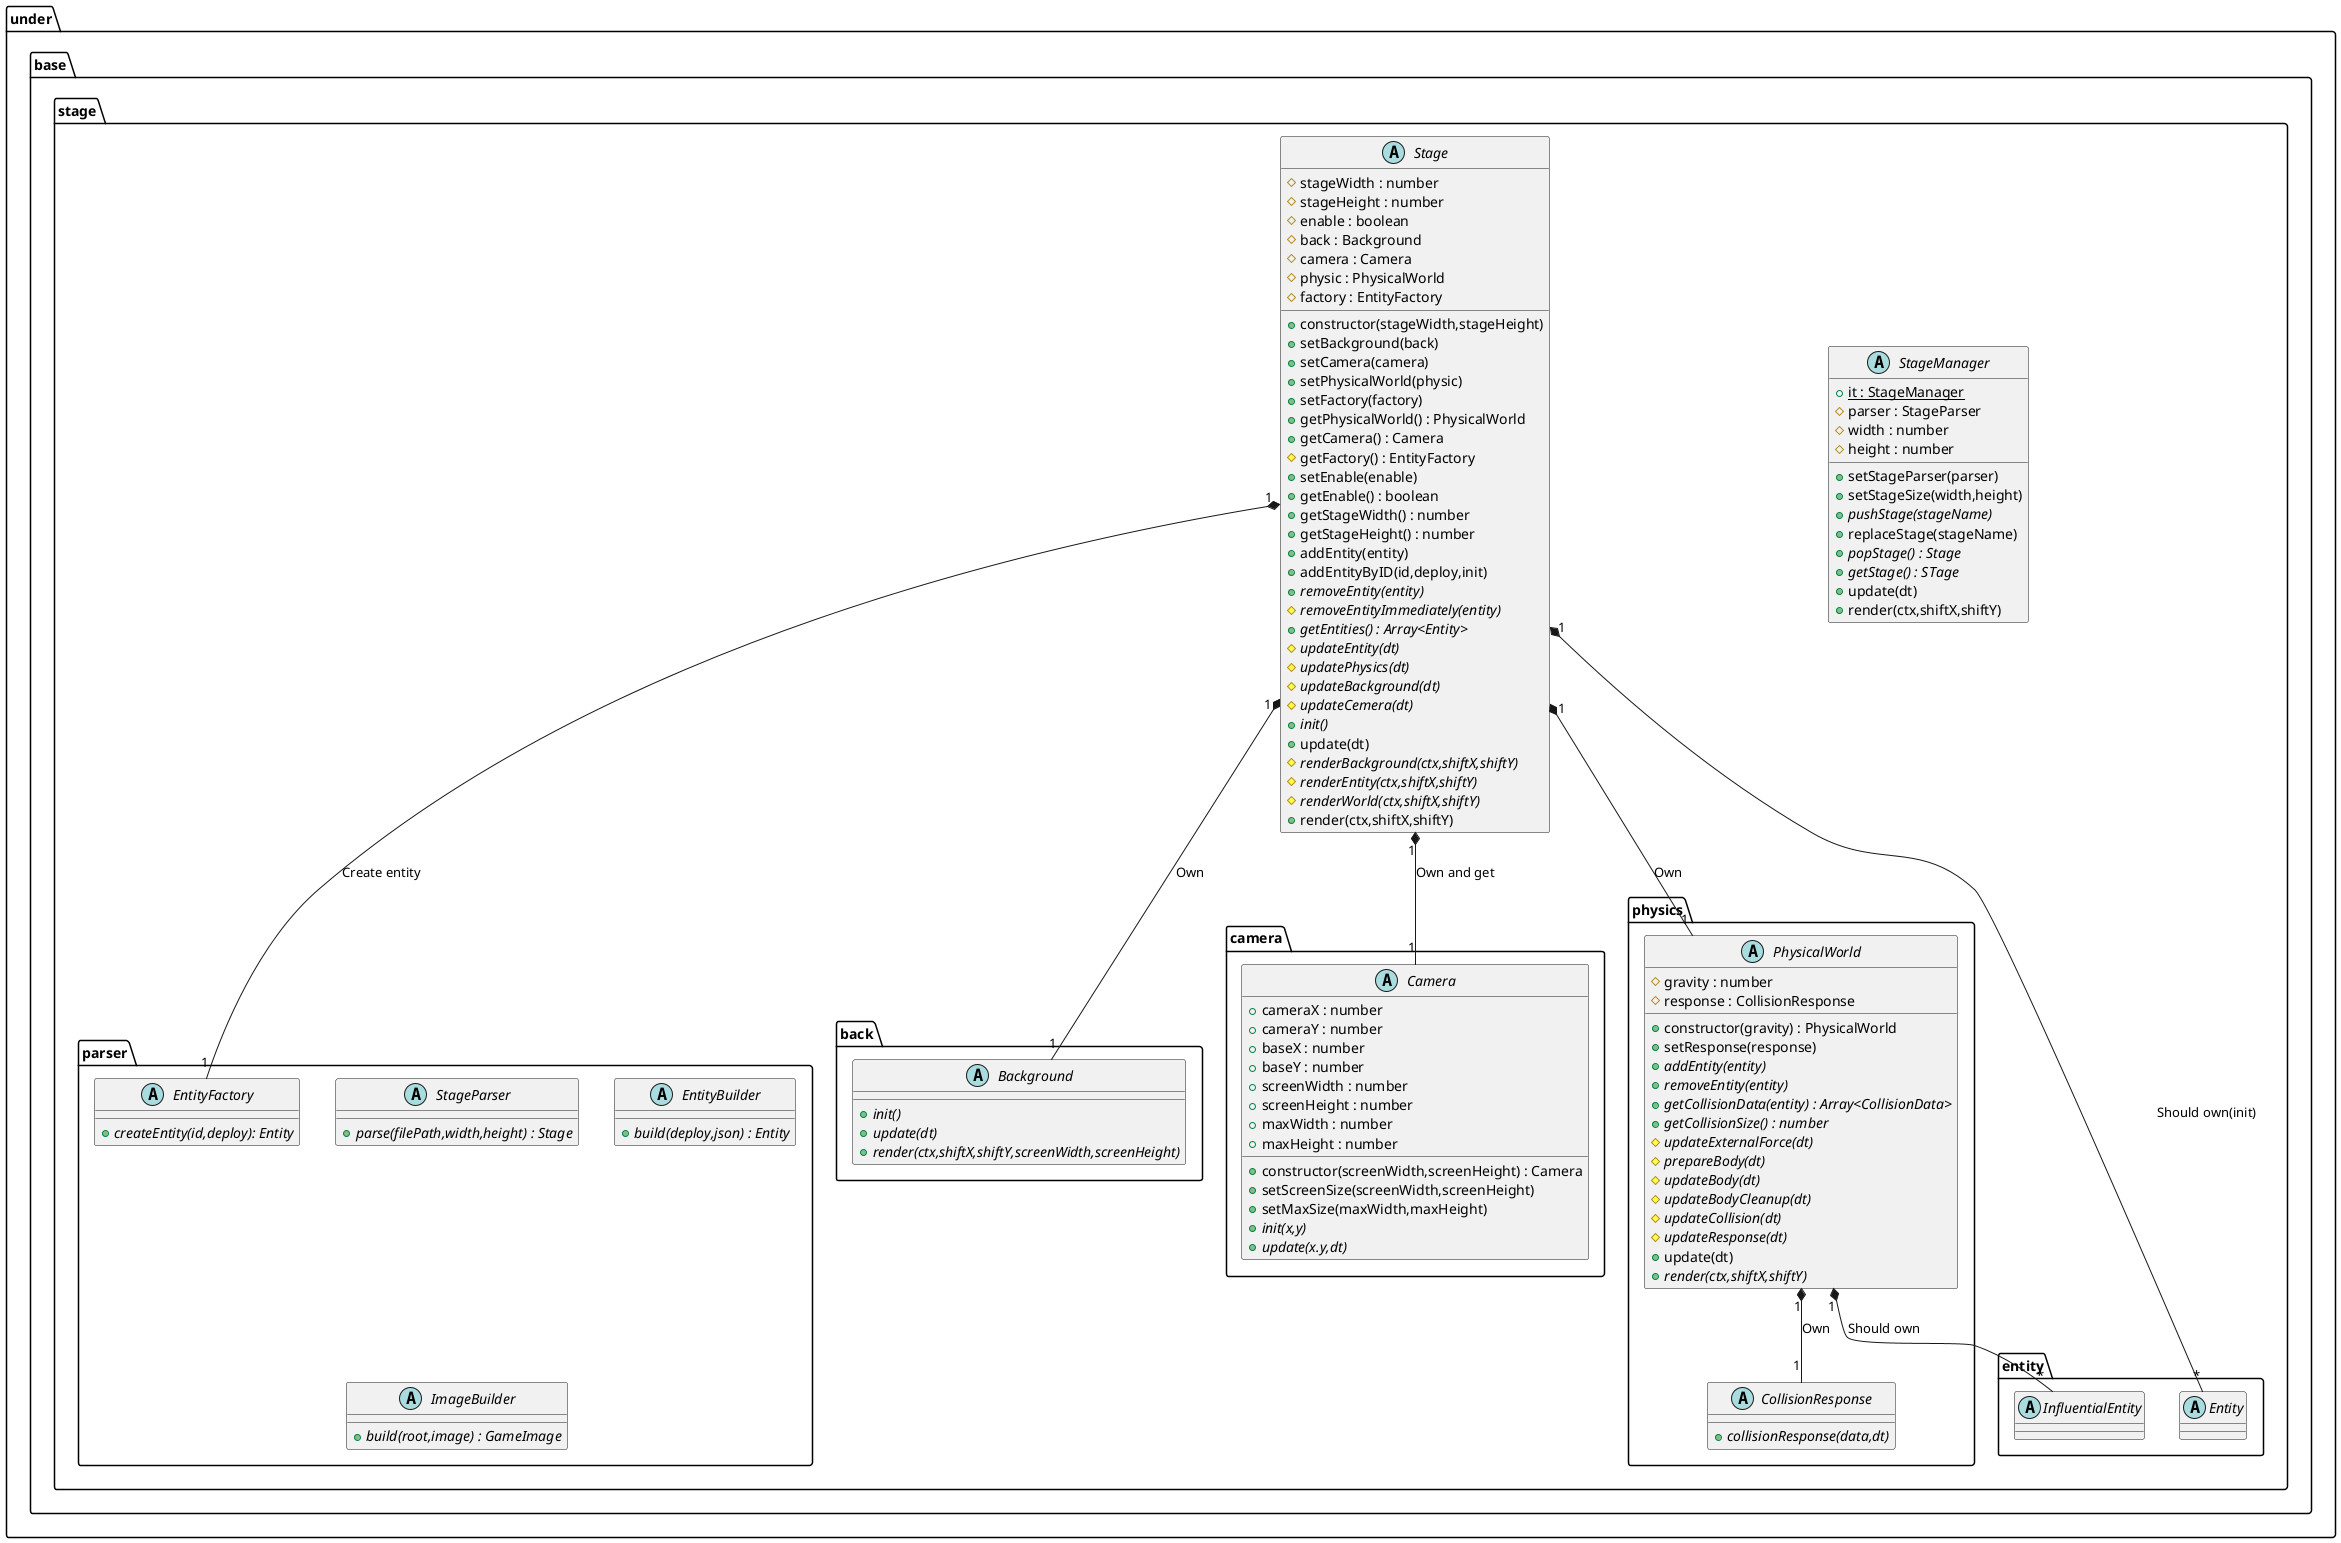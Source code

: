 @startuml StageBase

package under {
    package base {
        package stage {
            abstract StageManager {
                {static} +it : StageManager
                #parser : StageParser
                #width : number
                #height : number
                +setStageParser(parser)
                +setStageSize(width,height)
                {abstract} +pushStage(stageName)
                +replaceStage(stageName)
                {abstract} +popStage() : Stage
                {abstract} +getStage() : STage
                +update(dt)
                +render(ctx,shiftX,shiftY)
            }
            abstract Stage {
                +constructor(stageWidth,stageHeight)
                #stageWidth : number
                #stageHeight : number
                #enable : boolean
                #back : Background
                #camera : Camera
                #physic : PhysicalWorld
                #factory : EntityFactory
                +setBackground(back)
                +setCamera(camera)
                +setPhysicalWorld(physic)
                +setFactory(factory)
                +getPhysicalWorld() : PhysicalWorld
                +getCamera() : Camera
                #getFactory() : EntityFactory
                +setEnable(enable)
                +getEnable() : boolean
                +getStageWidth() : number
                +getStageHeight() : number
                +addEntity(entity)
                +addEntityByID(id,deploy,init)
                {abstract} +removeEntity(entity)
                {abstract} #removeEntityImmediately(entity)
                {abstract} +getEntities() : Array<Entity>
                {abstract} #updateEntity(dt)
                {abstract} #updatePhysics(dt)
                {abstract} #updateBackground(dt)
                {abstract} #updateCemera(dt)
                {abstract} +init()
                +update(dt)
                {abstract} #renderBackground(ctx,shiftX,shiftY)
                {abstract} #renderEntity(ctx,shiftX,shiftY)
                {abstract} #renderWorld(ctx,shiftX,shiftY)
                +render(ctx,shiftX,shiftY)
            }
            package parser {
                abstract StageParser {
                    {abstract} +parse(filePath,width,height) : Stage
                }
                abstract EntityBuilder {
                    {abstract} +build(deploy,json) : Entity
                }
                abstract ImageBuilder {
                    {abstract} +build(root,image) : GameImage
                }
                abstract EntityFactory {
                    {abstract} +createEntity(id,deploy): Entity
                }
            }
            package back {
                abstract Background {
                    {abstract} +init()
                    {abstract} +update(dt)
                    {abstract} +render(ctx,shiftX,shiftY,screenWidth,screenHeight)
                }
            }
            package camera {
                abstract Camera {
                    +constructor(screenWidth,screenHeight) : Camera
                    +cameraX : number
                    +cameraY : number
                    +baseX : number
                    +baseY : number
                    +screenWidth : number
                    +screenHeight : number
                    +maxWidth : number
                    +maxHeight : number
                    +setScreenSize(screenWidth,screenHeight)
                    +setMaxSize(maxWidth,maxHeight)
                    {abstract} +init(x,y)
                    {abstract} +update(x.y,dt)
                }
            }
            package physics {
                abstract PhysicalWorld {
                    +constructor(gravity) : PhysicalWorld
                    #gravity : number
                    #response : CollisionResponse
                    +setResponse(response)
                    {abstract} +addEntity(entity)
                    {abstract} +removeEntity(entity)
                    {abstract} +getCollisionData(entity) : Array<CollisionData>
                    {abstract} +getCollisionSize() : number
                    {abstract} #updateExternalForce(dt)
                    {abstract} #prepareBody(dt)
                    {abstract} #updateBody(dt)
                    {abstract} #updateBodyCleanup(dt)
                    {abstract} #updateCollision(dt)
                    {abstract} #updateResponse(dt)
                    +update(dt)
                    {abstract} +render(ctx,shiftX,shiftY)
                }
                abstract CollisionResponse {
                    {abstract} +collisionResponse(data,dt)
                }
            }
        }
    }
}

package under {
    package base {
        package stage {
            package entity {
                abstract Entity
                abstract InfluentialEntity
            }
        }
    }
}

Stage "1" *-- "1" Background : Own
Stage "1" *-- "1" Camera : Own and get
Stage "1" *-- "1" PhysicalWorld : Own
Stage "1" *-- "*" Entity : Should own(init)
Stage "1" *-- "1" EntityFactory : Create entity
PhysicalWorld "1"*--"*" InfluentialEntity : Should own
PhysicalWorld "1"*--"1" CollisionResponse : Own

@enduml
